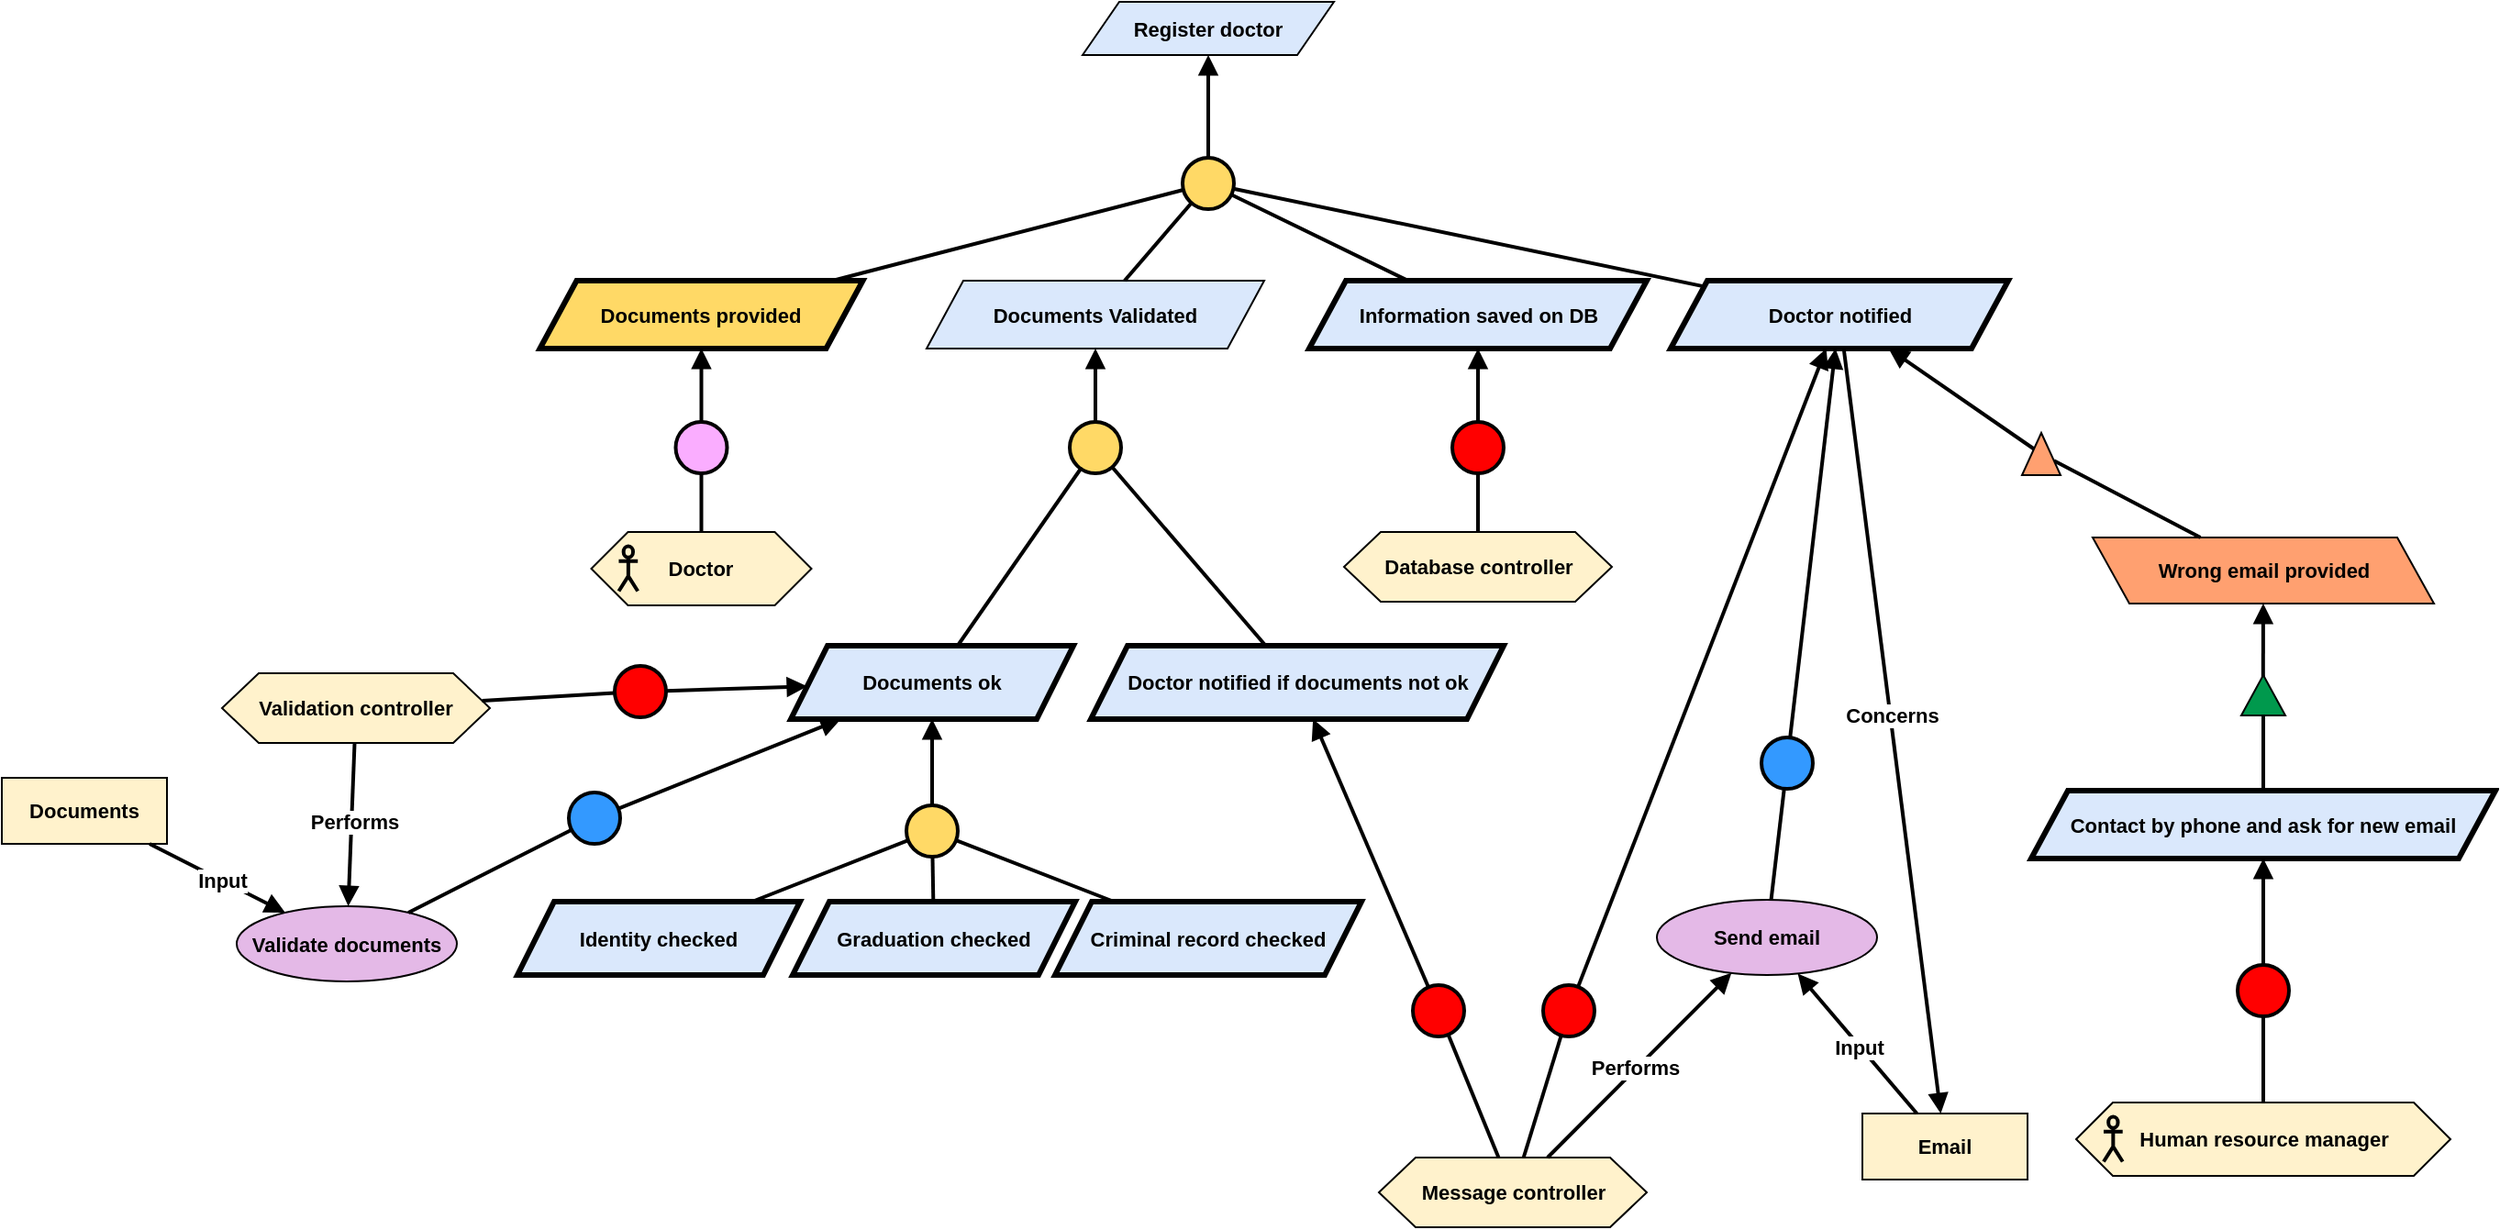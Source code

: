<mxfile version="24.2.7" type="github">
  <diagram name="Page-1" id="sjmpsNY5L6zh5_jfOdno">
    <mxGraphModel dx="7702" dy="-84" grid="0" gridSize="10" guides="1" tooltips="1" connect="1" arrows="1" fold="1" page="0" pageScale="1" pageWidth="827" pageHeight="1169" math="0" shadow="0">
      <root>
        <mxCell id="0" />
        <mxCell id="1" parent="0" />
        <mxCell id="cORzpHbghhknyhfRVdVj-2" value="&lt;b&gt;Register doctor&lt;/b&gt;" style="shape=parallelogram;perimeter=parallelogramPerimeter;whiteSpace=wrap;html=1;fixedSize=1;fillColor=#dae8fc;strokeColor=#000000;fontFamily=Helvetica;fontSize=11;fontColor=default;labelBackgroundColor=none;" parent="1" vertex="1">
          <mxGeometry x="-5650" y="1162" width="137" height="29" as="geometry" />
        </mxCell>
        <mxCell id="cORzpHbghhknyhfRVdVj-12" value="" style="ellipse;whiteSpace=wrap;html=1;aspect=fixed;fillColor=#FFD966;strokeWidth=2;" parent="1" vertex="1">
          <mxGeometry x="-5595.5" y="1247" width="28" height="28" as="geometry" />
        </mxCell>
        <mxCell id="cORzpHbghhknyhfRVdVj-13" value="" style="endArrow=block;html=1;rounded=0;endFill=1;strokeWidth=2;" parent="1" source="cORzpHbghhknyhfRVdVj-12" target="cORzpHbghhknyhfRVdVj-2" edge="1">
          <mxGeometry width="50" height="50" relative="1" as="geometry">
            <mxPoint x="-4705.505" y="1146.972" as="sourcePoint" />
            <mxPoint x="-4709.5" y="1102" as="targetPoint" />
          </mxGeometry>
        </mxCell>
        <mxCell id="cORzpHbghhknyhfRVdVj-14" value="" style="endArrow=none;html=1;rounded=0;strokeWidth=2;" parent="1" source="cORzpHbghhknyhfRVdVj-17" target="cORzpHbghhknyhfRVdVj-12" edge="1">
          <mxGeometry width="50" height="50" relative="1" as="geometry">
            <mxPoint x="-5272.871" y="1310" as="sourcePoint" />
            <mxPoint x="-4884" y="1219" as="targetPoint" />
          </mxGeometry>
        </mxCell>
        <mxCell id="cORzpHbghhknyhfRVdVj-15" value="&lt;b&gt;Documents Validated&lt;/b&gt;" style="shape=parallelogram;perimeter=parallelogramPerimeter;whiteSpace=wrap;html=1;fixedSize=1;fillColor=#dae8fc;strokeColor=#000000;strokeWidth=1;fontFamily=Helvetica;fontSize=11;fontColor=default;labelBackgroundColor=none;" parent="1" vertex="1">
          <mxGeometry x="-5735" y="1314" width="184" height="37" as="geometry" />
        </mxCell>
        <mxCell id="cORzpHbghhknyhfRVdVj-16" value="" style="endArrow=none;html=1;rounded=0;strokeWidth=2;" parent="1" source="cORzpHbghhknyhfRVdVj-15" target="cORzpHbghhknyhfRVdVj-12" edge="1">
          <mxGeometry width="50" height="50" relative="1" as="geometry">
            <mxPoint x="-5164" y="1333" as="sourcePoint" />
            <mxPoint x="-5106" y="1275" as="targetPoint" />
          </mxGeometry>
        </mxCell>
        <mxCell id="cORzpHbghhknyhfRVdVj-17" value="&lt;b&gt;Documents provided&lt;/b&gt;" style="shape=parallelogram;perimeter=parallelogramPerimeter;whiteSpace=wrap;html=1;fixedSize=1;fillColor=#FFD966;strokeColor=#000000;strokeWidth=3;fontFamily=Helvetica;fontSize=11;fontColor=default;labelBackgroundColor=none;" parent="1" vertex="1">
          <mxGeometry x="-5945.75" y="1314" width="176" height="37" as="geometry" />
        </mxCell>
        <mxCell id="cORzpHbghhknyhfRVdVj-18" value="" style="ellipse;whiteSpace=wrap;html=1;aspect=fixed;fillColor=#FAADFF;strokeWidth=2;fontFamily=Helvetica;fontSize=11;fontColor=default;labelBackgroundColor=default;" parent="1" vertex="1">
          <mxGeometry x="-5871.75" y="1391" width="28" height="28" as="geometry" />
        </mxCell>
        <mxCell id="cORzpHbghhknyhfRVdVj-19" value="" style="endArrow=block;html=1;rounded=0;endFill=1;strokeWidth=2;strokeColor=default;align=center;verticalAlign=middle;fontFamily=Helvetica;fontSize=11;fontColor=default;labelBackgroundColor=default;" parent="1" source="cORzpHbghhknyhfRVdVj-18" target="cORzpHbghhknyhfRVdVj-17" edge="1">
          <mxGeometry width="50" height="50" relative="1" as="geometry">
            <mxPoint x="-5947.005" y="1464.972" as="sourcePoint" />
            <mxPoint x="-5951" y="1420" as="targetPoint" />
          </mxGeometry>
        </mxCell>
        <mxCell id="cORzpHbghhknyhfRVdVj-20" value="" style="endArrow=none;html=1;rounded=0;strokeWidth=2;strokeColor=default;align=center;verticalAlign=middle;fontFamily=Helvetica;fontSize=11;fontColor=default;labelBackgroundColor=default;" parent="1" source="cORzpHbghhknyhfRVdVj-26" target="cORzpHbghhknyhfRVdVj-18" edge="1">
          <mxGeometry width="50" height="50" relative="1" as="geometry">
            <mxPoint x="-5808.356" y="1507.5" as="sourcePoint" />
            <mxPoint x="-5923" y="1463" as="targetPoint" />
            <Array as="points" />
          </mxGeometry>
        </mxCell>
        <mxCell id="cORzpHbghhknyhfRVdVj-25" value="" style="group" parent="1" vertex="1" connectable="0">
          <mxGeometry x="-5917.75" y="1451" width="120" height="40" as="geometry" />
        </mxCell>
        <mxCell id="cORzpHbghhknyhfRVdVj-26" value="&lt;div&gt;&lt;b&gt;Doctor&lt;/b&gt;&lt;/div&gt;" style="shape=hexagon;perimeter=hexagonPerimeter2;whiteSpace=wrap;html=1;fixedSize=1;fillColor=#FFF2CC;fontFamily=Helvetica;fontSize=11;fontColor=default;labelBackgroundColor=none;" parent="cORzpHbghhknyhfRVdVj-25" vertex="1">
          <mxGeometry width="120" height="40" as="geometry" />
        </mxCell>
        <mxCell id="cORzpHbghhknyhfRVdVj-27" value="" style="shape=umlActor;verticalLabelPosition=bottom;verticalAlign=top;html=1;outlineConnect=0;fillColor=none;strokeWidth=2;fontFamily=Helvetica;fontSize=11;fontColor=default;labelBackgroundColor=default;" parent="cORzpHbghhknyhfRVdVj-25" vertex="1">
          <mxGeometry x="14.983" y="7.75" width="10.373" height="24.5" as="geometry" />
        </mxCell>
        <mxCell id="cORzpHbghhknyhfRVdVj-79" value="&lt;div&gt;&lt;b&gt;Validation controller&lt;/b&gt;&lt;/div&gt;" style="shape=hexagon;perimeter=hexagonPerimeter2;whiteSpace=wrap;html=1;fixedSize=1;fillColor=#FFF2CC;fontFamily=Helvetica;fontSize=11;fontColor=default;labelBackgroundColor=none;" parent="1" vertex="1">
          <mxGeometry x="-6119" y="1528" width="146" height="38" as="geometry" />
        </mxCell>
        <mxCell id="cORzpHbghhknyhfRVdVj-80" value="&lt;div&gt;&lt;b&gt;Message controller&lt;/b&gt;&lt;/div&gt;" style="shape=hexagon;perimeter=hexagonPerimeter2;whiteSpace=wrap;html=1;fixedSize=1;fillColor=#FFF2CC;fontFamily=Helvetica;fontSize=11;fontColor=default;labelBackgroundColor=none;" parent="1" vertex="1">
          <mxGeometry x="-5488.5" y="1792" width="146" height="38" as="geometry" />
        </mxCell>
        <mxCell id="cORzpHbghhknyhfRVdVj-84" value="" style="ellipse;whiteSpace=wrap;html=1;aspect=fixed;fillColor=#FF0000;strokeWidth=2;" parent="1" vertex="1">
          <mxGeometry x="-5470" y="1698" width="28" height="28" as="geometry" />
        </mxCell>
        <mxCell id="cORzpHbghhknyhfRVdVj-85" value="" style="endArrow=block;html=1;rounded=0;endFill=1;strokeWidth=2;" parent="1" source="cORzpHbghhknyhfRVdVj-84" target="cORzpHbghhknyhfRVdVj-89" edge="1">
          <mxGeometry width="50" height="50" relative="1" as="geometry">
            <mxPoint x="-5170" y="1589.5" as="sourcePoint" />
            <mxPoint x="-5280" y="1363" as="targetPoint" />
          </mxGeometry>
        </mxCell>
        <mxCell id="cORzpHbghhknyhfRVdVj-86" value="&lt;b&gt;Documents ok&lt;/b&gt;" style="shape=parallelogram;perimeter=parallelogramPerimeter;whiteSpace=wrap;html=1;fixedSize=1;fillColor=#dae8fc;strokeColor=#000000;fontFamily=Helvetica;fontSize=11;fontColor=default;labelBackgroundColor=none;strokeWidth=3;" parent="1" vertex="1">
          <mxGeometry x="-5809" y="1513" width="154" height="40" as="geometry" />
        </mxCell>
        <mxCell id="cORzpHbghhknyhfRVdVj-87" value="" style="ellipse;whiteSpace=wrap;html=1;aspect=fixed;fillColor=#FFD966;strokeWidth=2;" parent="1" vertex="1">
          <mxGeometry x="-5657" y="1391" width="28" height="28" as="geometry" />
        </mxCell>
        <mxCell id="cORzpHbghhknyhfRVdVj-88" value="" style="endArrow=none;html=1;rounded=0;strokeWidth=2;" parent="1" source="cORzpHbghhknyhfRVdVj-86" target="cORzpHbghhknyhfRVdVj-87" edge="1">
          <mxGeometry width="50" height="50" relative="1" as="geometry">
            <mxPoint x="-5774.847" y="1484.5" as="sourcePoint" />
            <mxPoint x="-5788" y="1417.5" as="targetPoint" />
          </mxGeometry>
        </mxCell>
        <mxCell id="cORzpHbghhknyhfRVdVj-89" value="&lt;b&gt;Doctor notified if documents not ok&lt;/b&gt;" style="shape=parallelogram;perimeter=parallelogramPerimeter;whiteSpace=wrap;html=1;fixedSize=1;fillColor=#dae8fc;strokeColor=#000000;strokeWidth=3;fontFamily=Helvetica;fontSize=11;fontColor=default;labelBackgroundColor=none;" parent="1" vertex="1">
          <mxGeometry x="-5645.5" y="1513" width="225" height="40" as="geometry" />
        </mxCell>
        <mxCell id="cORzpHbghhknyhfRVdVj-90" value="" style="endArrow=none;html=1;rounded=0;strokeWidth=2;" parent="1" source="cORzpHbghhknyhfRVdVj-89" target="cORzpHbghhknyhfRVdVj-87" edge="1">
          <mxGeometry width="50" height="50" relative="1" as="geometry">
            <mxPoint x="-5489.942" y="1486" as="sourcePoint" />
            <mxPoint x="-5811" y="1449.5" as="targetPoint" />
          </mxGeometry>
        </mxCell>
        <mxCell id="cORzpHbghhknyhfRVdVj-91" value="" style="endArrow=none;html=1;rounded=0;strokeWidth=2;" parent="1" source="cORzpHbghhknyhfRVdVj-80" target="cORzpHbghhknyhfRVdVj-84" edge="1">
          <mxGeometry width="50" height="50" relative="1" as="geometry">
            <mxPoint x="-5264.5" y="1725" as="sourcePoint" />
            <mxPoint x="-5264.5" y="1693" as="targetPoint" />
          </mxGeometry>
        </mxCell>
        <mxCell id="cORzpHbghhknyhfRVdVj-102" value="" style="endArrow=block;html=1;rounded=0;endFill=1;strokeWidth=2;" parent="1" source="cORzpHbghhknyhfRVdVj-87" target="cORzpHbghhknyhfRVdVj-15" edge="1">
          <mxGeometry width="50" height="50" relative="1" as="geometry">
            <mxPoint x="-5642.75" y="1396.5" as="sourcePoint" />
            <mxPoint x="-5597" y="1331.5" as="targetPoint" />
          </mxGeometry>
        </mxCell>
        <mxCell id="cORzpHbghhknyhfRVdVj-106" value="&lt;b&gt;Identity checked&lt;/b&gt;" style="shape=parallelogram;perimeter=parallelogramPerimeter;whiteSpace=wrap;html=1;fixedSize=1;fillColor=#dae8fc;strokeColor=#000000;fontFamily=Helvetica;fontSize=11;fontColor=default;labelBackgroundColor=none;strokeWidth=3;" parent="1" vertex="1">
          <mxGeometry x="-5958" y="1652.5" width="154" height="40" as="geometry" />
        </mxCell>
        <mxCell id="cORzpHbghhknyhfRVdVj-107" value="&lt;b&gt;Graduation checked&lt;/b&gt;" style="shape=parallelogram;perimeter=parallelogramPerimeter;whiteSpace=wrap;html=1;fixedSize=1;fillColor=#dae8fc;strokeColor=#000000;fontFamily=Helvetica;fontSize=11;fontColor=default;labelBackgroundColor=none;strokeWidth=3;" parent="1" vertex="1">
          <mxGeometry x="-5808" y="1652.5" width="154" height="40" as="geometry" />
        </mxCell>
        <mxCell id="cORzpHbghhknyhfRVdVj-108" value="" style="endArrow=none;html=1;rounded=0;strokeWidth=2;" parent="1" source="cORzpHbghhknyhfRVdVj-106" target="cORzpHbghhknyhfRVdVj-109" edge="1">
          <mxGeometry width="50" height="50" relative="1" as="geometry">
            <mxPoint x="-5847" y="1686" as="sourcePoint" />
            <mxPoint x="-5748.714" y="1621.667" as="targetPoint" />
          </mxGeometry>
        </mxCell>
        <mxCell id="cORzpHbghhknyhfRVdVj-109" value="" style="ellipse;whiteSpace=wrap;html=1;aspect=fixed;fillColor=#FFD966;strokeWidth=2;" parent="1" vertex="1">
          <mxGeometry x="-5746" y="1600" width="28" height="28" as="geometry" />
        </mxCell>
        <mxCell id="cORzpHbghhknyhfRVdVj-110" value="" style="endArrow=none;html=1;rounded=0;strokeWidth=2;" parent="1" source="cORzpHbghhknyhfRVdVj-107" target="cORzpHbghhknyhfRVdVj-109" edge="1">
          <mxGeometry width="50" height="50" relative="1" as="geometry">
            <mxPoint x="-5683" y="1653.5" as="sourcePoint" />
            <mxPoint x="-5658" y="1589.5" as="targetPoint" />
          </mxGeometry>
        </mxCell>
        <mxCell id="cORzpHbghhknyhfRVdVj-111" value="&lt;b&gt;Criminal record checked&lt;/b&gt;" style="shape=parallelogram;perimeter=parallelogramPerimeter;whiteSpace=wrap;html=1;fixedSize=1;fillColor=#dae8fc;strokeColor=#000000;fontFamily=Helvetica;fontSize=11;fontColor=default;labelBackgroundColor=none;strokeWidth=3;" parent="1" vertex="1">
          <mxGeometry x="-5665" y="1652.5" width="167" height="40" as="geometry" />
        </mxCell>
        <mxCell id="cORzpHbghhknyhfRVdVj-112" value="" style="endArrow=none;html=1;rounded=0;strokeWidth=2;" parent="1" source="cORzpHbghhknyhfRVdVj-111" target="cORzpHbghhknyhfRVdVj-109" edge="1">
          <mxGeometry width="50" height="50" relative="1" as="geometry">
            <mxPoint x="-5644" y="1647.5" as="sourcePoint" />
            <mxPoint x="-5671" y="1619.5" as="targetPoint" />
          </mxGeometry>
        </mxCell>
        <mxCell id="cORzpHbghhknyhfRVdVj-114" value="" style="endArrow=block;html=1;rounded=0;endFill=1;strokeWidth=2;" parent="1" source="cORzpHbghhknyhfRVdVj-109" target="cORzpHbghhknyhfRVdVj-86" edge="1">
          <mxGeometry width="50" height="50" relative="1" as="geometry">
            <mxPoint x="-5575.452" y="1571.12" as="sourcePoint" />
            <mxPoint x="-5564" y="1522" as="targetPoint" />
          </mxGeometry>
        </mxCell>
        <mxCell id="QZRgFoaPWHzqPFfr4_el-1" value="&lt;b&gt;Information saved on DB&lt;/b&gt;" style="shape=parallelogram;perimeter=parallelogramPerimeter;whiteSpace=wrap;html=1;fixedSize=1;fillColor=#dae8fc;strokeColor=#000000;strokeWidth=3;fontFamily=Helvetica;fontSize=11;fontColor=default;labelBackgroundColor=none;" parent="1" vertex="1">
          <mxGeometry x="-5526.5" y="1314" width="184" height="37" as="geometry" />
        </mxCell>
        <mxCell id="QZRgFoaPWHzqPFfr4_el-2" value="" style="endArrow=none;html=1;rounded=0;strokeWidth=2;" parent="1" source="QZRgFoaPWHzqPFfr4_el-1" target="cORzpHbghhknyhfRVdVj-12" edge="1">
          <mxGeometry width="50" height="50" relative="1" as="geometry">
            <mxPoint x="-5434" y="1320" as="sourcePoint" />
            <mxPoint x="-5558" y="1276" as="targetPoint" />
          </mxGeometry>
        </mxCell>
        <mxCell id="QZRgFoaPWHzqPFfr4_el-3" value="&lt;b&gt;Doctor notified&lt;/b&gt;" style="shape=parallelogram;perimeter=parallelogramPerimeter;whiteSpace=wrap;html=1;fixedSize=1;fillColor=#dae8fc;strokeColor=#000000;strokeWidth=3;fontFamily=Helvetica;fontSize=11;fontColor=default;labelBackgroundColor=none;" parent="1" vertex="1">
          <mxGeometry x="-5329.5" y="1314" width="184" height="37" as="geometry" />
        </mxCell>
        <mxCell id="QZRgFoaPWHzqPFfr4_el-5" value="" style="endArrow=none;html=1;rounded=0;strokeWidth=2;" parent="1" source="QZRgFoaPWHzqPFfr4_el-3" target="cORzpHbghhknyhfRVdVj-12" edge="1">
          <mxGeometry width="50" height="50" relative="1" as="geometry">
            <mxPoint x="-5115" y="1269" as="sourcePoint" />
            <mxPoint x="-5523" y="1214" as="targetPoint" />
          </mxGeometry>
        </mxCell>
        <mxCell id="QZRgFoaPWHzqPFfr4_el-6" value="" style="ellipse;whiteSpace=wrap;html=1;aspect=fixed;fillColor=#FF0000;strokeWidth=2;" parent="1" vertex="1">
          <mxGeometry x="-5399" y="1698" width="28" height="28" as="geometry" />
        </mxCell>
        <mxCell id="QZRgFoaPWHzqPFfr4_el-7" value="" style="endArrow=block;html=1;rounded=0;endFill=1;strokeWidth=2;" parent="1" source="QZRgFoaPWHzqPFfr4_el-6" target="QZRgFoaPWHzqPFfr4_el-3" edge="1">
          <mxGeometry width="50" height="50" relative="1" as="geometry">
            <mxPoint x="-4998.005" y="1537.972" as="sourcePoint" />
            <mxPoint x="-5002" y="1493" as="targetPoint" />
          </mxGeometry>
        </mxCell>
        <mxCell id="QZRgFoaPWHzqPFfr4_el-8" value="" style="endArrow=none;html=1;rounded=0;strokeWidth=2;" parent="1" source="cORzpHbghhknyhfRVdVj-80" target="QZRgFoaPWHzqPFfr4_el-6" edge="1">
          <mxGeometry width="50" height="50" relative="1" as="geometry">
            <mxPoint x="-4999" y="1600" as="sourcePoint" />
            <mxPoint x="-4974" y="1536" as="targetPoint" />
          </mxGeometry>
        </mxCell>
        <mxCell id="QZRgFoaPWHzqPFfr4_el-9" value="&lt;div&gt;&lt;b&gt;Database controller&lt;/b&gt;&lt;/div&gt;" style="shape=hexagon;perimeter=hexagonPerimeter2;whiteSpace=wrap;html=1;fixedSize=1;fillColor=#FFF2CC;fontFamily=Helvetica;fontSize=11;fontColor=default;labelBackgroundColor=none;" parent="1" vertex="1">
          <mxGeometry x="-5507.5" y="1451" width="146" height="38" as="geometry" />
        </mxCell>
        <mxCell id="QZRgFoaPWHzqPFfr4_el-10" value="" style="ellipse;whiteSpace=wrap;html=1;aspect=fixed;fillColor=#FF0000;strokeWidth=2;" parent="1" vertex="1">
          <mxGeometry x="-5448.5" y="1391" width="28" height="28" as="geometry" />
        </mxCell>
        <mxCell id="QZRgFoaPWHzqPFfr4_el-11" value="" style="endArrow=block;html=1;rounded=0;endFill=1;strokeWidth=2;" parent="1" source="QZRgFoaPWHzqPFfr4_el-10" target="QZRgFoaPWHzqPFfr4_el-1" edge="1">
          <mxGeometry width="50" height="50" relative="1" as="geometry">
            <mxPoint x="-5166.505" y="1421.972" as="sourcePoint" />
            <mxPoint x="-5170.5" y="1377" as="targetPoint" />
          </mxGeometry>
        </mxCell>
        <mxCell id="QZRgFoaPWHzqPFfr4_el-12" value="" style="endArrow=none;html=1;rounded=0;strokeWidth=2;" parent="1" source="QZRgFoaPWHzqPFfr4_el-9" target="QZRgFoaPWHzqPFfr4_el-10" edge="1">
          <mxGeometry width="50" height="50" relative="1" as="geometry">
            <mxPoint x="-5202.5" y="1485" as="sourcePoint" />
            <mxPoint x="-5177.5" y="1421" as="targetPoint" />
          </mxGeometry>
        </mxCell>
        <mxCell id="1ATSbSSbiKv9nc9IF53k-1" value="Wrong email provided" style="shape=parallelogram;perimeter=parallelogramPerimeter;whiteSpace=wrap;html=1;fixedSize=1;fillColor=#FFA070;fontStyle=1;fontFamily=Helvetica;fontSize=11;fontColor=default;labelBackgroundColor=none;flipH=1;flipV=0;" vertex="1" parent="1">
          <mxGeometry x="-5099.5" y="1454" width="186" height="36" as="geometry" />
        </mxCell>
        <mxCell id="1ATSbSSbiKv9nc9IF53k-6" value="" style="endArrow=block;html=1;rounded=0;endFill=1;strokeWidth=2;" edge="1" source="1ATSbSSbiKv9nc9IF53k-8" parent="1" target="QZRgFoaPWHzqPFfr4_el-3">
          <mxGeometry width="50" height="50" relative="1" as="geometry">
            <mxPoint x="-5033" y="1392" as="sourcePoint" />
            <mxPoint x="-5042" y="1360" as="targetPoint" />
          </mxGeometry>
        </mxCell>
        <mxCell id="1ATSbSSbiKv9nc9IF53k-7" value="" style="endArrow=none;html=1;rounded=0;strokeWidth=2;" edge="1" target="1ATSbSSbiKv9nc9IF53k-8" parent="1" source="1ATSbSSbiKv9nc9IF53k-1">
          <mxGeometry width="50" height="50" relative="1" as="geometry">
            <mxPoint x="-4857" y="1317" as="sourcePoint" />
            <mxPoint x="-4858.756" y="1277.998" as="targetPoint" />
          </mxGeometry>
        </mxCell>
        <mxCell id="1ATSbSSbiKv9nc9IF53k-8" value="" style="triangle;whiteSpace=wrap;html=1;rotation=-90;fillColor=#FFA070;strokeColor=default;" vertex="1" parent="1">
          <mxGeometry x="-5139" y="1398" width="23" height="21" as="geometry" />
        </mxCell>
        <mxCell id="1ATSbSSbiKv9nc9IF53k-12" value="&lt;b&gt;Contact by phone and ask for new email&lt;/b&gt;" style="shape=parallelogram;perimeter=parallelogramPerimeter;whiteSpace=wrap;html=1;fixedSize=1;fillColor=#dae8fc;strokeColor=#000000;strokeWidth=3;fontFamily=Helvetica;fontSize=11;fontColor=default;labelBackgroundColor=none;" vertex="1" parent="1">
          <mxGeometry x="-5133" y="1592" width="253" height="37" as="geometry" />
        </mxCell>
        <mxCell id="1ATSbSSbiKv9nc9IF53k-13" value="" style="endArrow=block;html=1;rounded=0;endFill=1;strokeWidth=2;exitX=0.946;exitY=0.496;exitDx=0;exitDy=0;exitPerimeter=0;" edge="1" source="1ATSbSSbiKv9nc9IF53k-15" parent="1" target="1ATSbSSbiKv9nc9IF53k-1">
          <mxGeometry width="50" height="50" relative="1" as="geometry">
            <mxPoint x="-4927.5" y="1503" as="sourcePoint" />
            <mxPoint x="-4936.5" y="1471" as="targetPoint" />
          </mxGeometry>
        </mxCell>
        <mxCell id="1ATSbSSbiKv9nc9IF53k-14" value="" style="endArrow=none;html=1;rounded=0;strokeWidth=2;" edge="1" target="1ATSbSSbiKv9nc9IF53k-15" parent="1" source="1ATSbSSbiKv9nc9IF53k-12">
          <mxGeometry width="50" height="50" relative="1" as="geometry">
            <mxPoint x="-4935.5" y="1577" as="sourcePoint" />
            <mxPoint x="-4937.256" y="1537.998" as="targetPoint" />
          </mxGeometry>
        </mxCell>
        <mxCell id="1ATSbSSbiKv9nc9IF53k-15" value="" style="triangle;whiteSpace=wrap;html=1;rotation=-90;fillColor=#00994D;" vertex="1" parent="1">
          <mxGeometry x="-5017.5" y="1528" width="22" height="24" as="geometry" />
        </mxCell>
        <mxCell id="1ATSbSSbiKv9nc9IF53k-17" value="" style="ellipse;whiteSpace=wrap;html=1;aspect=fixed;fillColor=#FF0000;strokeWidth=2;" vertex="1" parent="1">
          <mxGeometry x="-5020.5" y="1687" width="28" height="28" as="geometry" />
        </mxCell>
        <mxCell id="1ATSbSSbiKv9nc9IF53k-18" value="" style="endArrow=block;html=1;rounded=0;endFill=1;strokeWidth=2;" edge="1" source="1ATSbSSbiKv9nc9IF53k-17" parent="1" target="1ATSbSSbiKv9nc9IF53k-12">
          <mxGeometry width="50" height="50" relative="1" as="geometry">
            <mxPoint x="-4992.505" y="1692.972" as="sourcePoint" />
            <mxPoint x="-4996.5" y="1648" as="targetPoint" />
          </mxGeometry>
        </mxCell>
        <mxCell id="1ATSbSSbiKv9nc9IF53k-19" value="" style="endArrow=none;html=1;rounded=0;strokeWidth=2;" edge="1" target="1ATSbSSbiKv9nc9IF53k-17" parent="1" source="1ATSbSSbiKv9nc9IF53k-45">
          <mxGeometry width="50" height="50" relative="1" as="geometry">
            <mxPoint x="-5006.5" y="1760" as="sourcePoint" />
            <mxPoint x="-4980.5" y="1691" as="targetPoint" />
          </mxGeometry>
        </mxCell>
        <mxCell id="1ATSbSSbiKv9nc9IF53k-25" value="&lt;b&gt;Validate documents&lt;/b&gt;" style="ellipse;whiteSpace=wrap;html=1;fillColor=#E4B9E7;strokeColor=#000000;fontFamily=Helvetica;fontSize=11;fontColor=default;labelBackgroundColor=none;" vertex="1" parent="1">
          <mxGeometry x="-6111" y="1655" width="120" height="41" as="geometry" />
        </mxCell>
        <mxCell id="1ATSbSSbiKv9nc9IF53k-26" value="" style="ellipse;whiteSpace=wrap;html=1;aspect=fixed;fillColor=#3399FF;strokeWidth=2;" vertex="1" parent="1">
          <mxGeometry x="-5930" y="1593" width="28" height="28" as="geometry" />
        </mxCell>
        <mxCell id="1ATSbSSbiKv9nc9IF53k-27" value="" style="endArrow=block;html=1;rounded=0;endFill=1;strokeWidth=2;" edge="1" source="1ATSbSSbiKv9nc9IF53k-26" parent="1" target="cORzpHbghhknyhfRVdVj-86">
          <mxGeometry width="50" height="50" relative="1" as="geometry">
            <mxPoint x="-5890.005" y="1529.472" as="sourcePoint" />
            <mxPoint x="-5894" y="1484.5" as="targetPoint" />
          </mxGeometry>
        </mxCell>
        <mxCell id="1ATSbSSbiKv9nc9IF53k-28" value="" style="endArrow=none;html=1;rounded=0;strokeWidth=2;" edge="1" target="1ATSbSSbiKv9nc9IF53k-26" parent="1" source="1ATSbSSbiKv9nc9IF53k-25">
          <mxGeometry width="50" height="50" relative="1" as="geometry">
            <mxPoint x="-5891" y="1591.5" as="sourcePoint" />
            <mxPoint x="-5866" y="1527.5" as="targetPoint" />
          </mxGeometry>
        </mxCell>
        <mxCell id="1ATSbSSbiKv9nc9IF53k-31" value="&lt;b&gt;Documents&lt;/b&gt;" style="rounded=0;whiteSpace=wrap;html=1;fillColor=#FFF2CC;fontFamily=Helvetica;fontSize=11;fontColor=default;labelBackgroundColor=none;" vertex="1" parent="1">
          <mxGeometry x="-6239" y="1585" width="90" height="36" as="geometry" />
        </mxCell>
        <mxCell id="1ATSbSSbiKv9nc9IF53k-32" value="" style="endArrow=block;html=1;rounded=0;endFill=1;strokeWidth=2;" edge="1" parent="1" source="1ATSbSSbiKv9nc9IF53k-31" target="1ATSbSSbiKv9nc9IF53k-25">
          <mxGeometry width="50" height="50" relative="1" as="geometry">
            <mxPoint x="-6132" y="1793.5" as="sourcePoint" />
            <mxPoint x="-6322" y="1794.5" as="targetPoint" />
          </mxGeometry>
        </mxCell>
        <mxCell id="1ATSbSSbiKv9nc9IF53k-33" value="&lt;b&gt;Input&lt;/b&gt;" style="edgeLabel;html=1;align=center;verticalAlign=middle;resizable=0;points=[];" vertex="1" connectable="0" parent="1ATSbSSbiKv9nc9IF53k-32">
          <mxGeometry x="0.072" relative="1" as="geometry">
            <mxPoint as="offset" />
          </mxGeometry>
        </mxCell>
        <mxCell id="1ATSbSSbiKv9nc9IF53k-34" value="&lt;b&gt;Email&lt;/b&gt;" style="rounded=0;whiteSpace=wrap;html=1;fillColor=#FFF2CC;fontFamily=Helvetica;fontSize=11;fontColor=default;labelBackgroundColor=none;" vertex="1" parent="1">
          <mxGeometry x="-5225" y="1768" width="90" height="36" as="geometry" />
        </mxCell>
        <mxCell id="1ATSbSSbiKv9nc9IF53k-35" value="" style="endArrow=block;html=1;rounded=0;endFill=1;strokeWidth=2;" edge="1" parent="1" source="QZRgFoaPWHzqPFfr4_el-3" target="1ATSbSSbiKv9nc9IF53k-34">
          <mxGeometry width="50" height="50" relative="1" as="geometry">
            <mxPoint x="-5105.5" y="1423" as="sourcePoint" />
            <mxPoint x="-5199.5" y="1361" as="targetPoint" />
          </mxGeometry>
        </mxCell>
        <mxCell id="1ATSbSSbiKv9nc9IF53k-36" value="&lt;b&gt;Concerns&lt;/b&gt;" style="edgeLabel;html=1;align=center;verticalAlign=middle;resizable=0;points=[];" vertex="1" connectable="0" parent="1ATSbSSbiKv9nc9IF53k-35">
          <mxGeometry x="-0.044" y="1" relative="1" as="geometry">
            <mxPoint as="offset" />
          </mxGeometry>
        </mxCell>
        <mxCell id="1ATSbSSbiKv9nc9IF53k-37" value="&lt;b&gt;Send email&lt;/b&gt;" style="ellipse;whiteSpace=wrap;html=1;fillColor=#E4B9E7;strokeColor=#000000;fontFamily=Helvetica;fontSize=11;fontColor=default;labelBackgroundColor=none;" vertex="1" parent="1">
          <mxGeometry x="-5337" y="1651.5" width="120" height="41" as="geometry" />
        </mxCell>
        <mxCell id="1ATSbSSbiKv9nc9IF53k-38" value="" style="endArrow=block;html=1;rounded=0;endFill=1;strokeWidth=2;" edge="1" parent="1" source="1ATSbSSbiKv9nc9IF53k-34" target="1ATSbSSbiKv9nc9IF53k-37">
          <mxGeometry width="50" height="50" relative="1" as="geometry">
            <mxPoint x="-4968" y="1667.13" as="sourcePoint" />
            <mxPoint x="-4866" y="1671" as="targetPoint" />
          </mxGeometry>
        </mxCell>
        <mxCell id="1ATSbSSbiKv9nc9IF53k-39" value="&lt;b&gt;Input&lt;/b&gt;" style="edgeLabel;html=1;align=center;verticalAlign=middle;resizable=0;points=[];" vertex="1" connectable="0" parent="1ATSbSSbiKv9nc9IF53k-38">
          <mxGeometry x="-0.044" y="1" relative="1" as="geometry">
            <mxPoint as="offset" />
          </mxGeometry>
        </mxCell>
        <mxCell id="1ATSbSSbiKv9nc9IF53k-40" value="" style="ellipse;whiteSpace=wrap;html=1;aspect=fixed;fillColor=#3399FF;strokeWidth=2;" vertex="1" parent="1">
          <mxGeometry x="-5280" y="1563" width="28" height="28" as="geometry" />
        </mxCell>
        <mxCell id="1ATSbSSbiKv9nc9IF53k-41" value="" style="endArrow=block;html=1;rounded=0;endFill=1;strokeWidth=2;" edge="1" source="1ATSbSSbiKv9nc9IF53k-40" parent="1" target="QZRgFoaPWHzqPFfr4_el-3">
          <mxGeometry width="50" height="50" relative="1" as="geometry">
            <mxPoint x="-5157.505" y="1214.972" as="sourcePoint" />
            <mxPoint x="-5161.5" y="1170" as="targetPoint" />
          </mxGeometry>
        </mxCell>
        <mxCell id="1ATSbSSbiKv9nc9IF53k-42" value="" style="endArrow=none;html=1;rounded=0;strokeWidth=2;" edge="1" target="1ATSbSSbiKv9nc9IF53k-40" parent="1" source="1ATSbSSbiKv9nc9IF53k-37">
          <mxGeometry width="50" height="50" relative="1" as="geometry">
            <mxPoint x="-5182" y="1688" as="sourcePoint" />
            <mxPoint x="-5157" y="1624" as="targetPoint" />
          </mxGeometry>
        </mxCell>
        <mxCell id="1ATSbSSbiKv9nc9IF53k-44" value="" style="group;fontFamily=Helvetica;fontSize=11;fontColor=default;labelBackgroundColor=default;" vertex="1" connectable="0" parent="1">
          <mxGeometry x="-5108.5" y="1762" width="204" height="40" as="geometry" />
        </mxCell>
        <mxCell id="1ATSbSSbiKv9nc9IF53k-45" value="&lt;b&gt;Human resource manager&lt;/b&gt;" style="shape=hexagon;perimeter=hexagonPerimeter2;whiteSpace=wrap;html=1;fixedSize=1;fillColor=#FFF2CC;fontFamily=Helvetica;fontSize=11;fontColor=default;labelBackgroundColor=none;" vertex="1" parent="1ATSbSSbiKv9nc9IF53k-44">
          <mxGeometry width="204" height="40" as="geometry" />
        </mxCell>
        <mxCell id="1ATSbSSbiKv9nc9IF53k-46" value="" style="shape=umlActor;verticalLabelPosition=bottom;verticalAlign=top;html=1;outlineConnect=0;fillColor=none;strokeWidth=2;fontFamily=Helvetica;fontSize=11;fontColor=default;labelBackgroundColor=default;" vertex="1" parent="1ATSbSSbiKv9nc9IF53k-44">
          <mxGeometry x="14.983" y="7.75" width="10.373" height="24.5" as="geometry" />
        </mxCell>
        <mxCell id="1ATSbSSbiKv9nc9IF53k-47" value="" style="endArrow=block;html=1;rounded=0;endFill=1;strokeWidth=2;" edge="1" parent="1" source="cORzpHbghhknyhfRVdVj-80" target="1ATSbSSbiKv9nc9IF53k-37">
          <mxGeometry width="50" height="50" relative="1" as="geometry">
            <mxPoint x="-5237" y="1798" as="sourcePoint" />
            <mxPoint x="-5322" y="1808" as="targetPoint" />
          </mxGeometry>
        </mxCell>
        <mxCell id="1ATSbSSbiKv9nc9IF53k-48" value="&lt;b&gt;Performs&lt;/b&gt;" style="edgeLabel;html=1;align=center;verticalAlign=middle;resizable=0;points=[];" vertex="1" connectable="0" parent="1ATSbSSbiKv9nc9IF53k-47">
          <mxGeometry x="-0.044" y="1" relative="1" as="geometry">
            <mxPoint as="offset" />
          </mxGeometry>
        </mxCell>
        <mxCell id="1ATSbSSbiKv9nc9IF53k-49" value="" style="ellipse;whiteSpace=wrap;html=1;aspect=fixed;fillColor=#FF0000;strokeWidth=2;" vertex="1" parent="1">
          <mxGeometry x="-5905" y="1524" width="28" height="28" as="geometry" />
        </mxCell>
        <mxCell id="1ATSbSSbiKv9nc9IF53k-50" value="" style="endArrow=block;html=1;rounded=0;endFill=1;strokeWidth=2;" edge="1" source="1ATSbSSbiKv9nc9IF53k-49" parent="1" target="cORzpHbghhknyhfRVdVj-86">
          <mxGeometry width="50" height="50" relative="1" as="geometry">
            <mxPoint x="-5937.005" y="1575.972" as="sourcePoint" />
            <mxPoint x="-5941" y="1531" as="targetPoint" />
          </mxGeometry>
        </mxCell>
        <mxCell id="1ATSbSSbiKv9nc9IF53k-51" value="" style="endArrow=none;html=1;rounded=0;strokeWidth=2;" edge="1" target="1ATSbSSbiKv9nc9IF53k-49" parent="1" source="cORzpHbghhknyhfRVdVj-79">
          <mxGeometry width="50" height="50" relative="1" as="geometry">
            <mxPoint x="-5938" y="1638" as="sourcePoint" />
            <mxPoint x="-5913" y="1574" as="targetPoint" />
          </mxGeometry>
        </mxCell>
        <mxCell id="1ATSbSSbiKv9nc9IF53k-53" value="" style="endArrow=block;html=1;rounded=0;endFill=1;strokeWidth=2;" edge="1" parent="1" source="cORzpHbghhknyhfRVdVj-79" target="1ATSbSSbiKv9nc9IF53k-25">
          <mxGeometry width="50" height="50" relative="1" as="geometry">
            <mxPoint x="-5713" y="1854" as="sourcePoint" />
            <mxPoint x="-5612" y="1753" as="targetPoint" />
          </mxGeometry>
        </mxCell>
        <mxCell id="1ATSbSSbiKv9nc9IF53k-54" value="&lt;b&gt;Performs&lt;/b&gt;" style="edgeLabel;html=1;align=center;verticalAlign=middle;resizable=0;points=[];" vertex="1" connectable="0" parent="1ATSbSSbiKv9nc9IF53k-53">
          <mxGeometry x="-0.044" y="1" relative="1" as="geometry">
            <mxPoint as="offset" />
          </mxGeometry>
        </mxCell>
      </root>
    </mxGraphModel>
  </diagram>
</mxfile>
